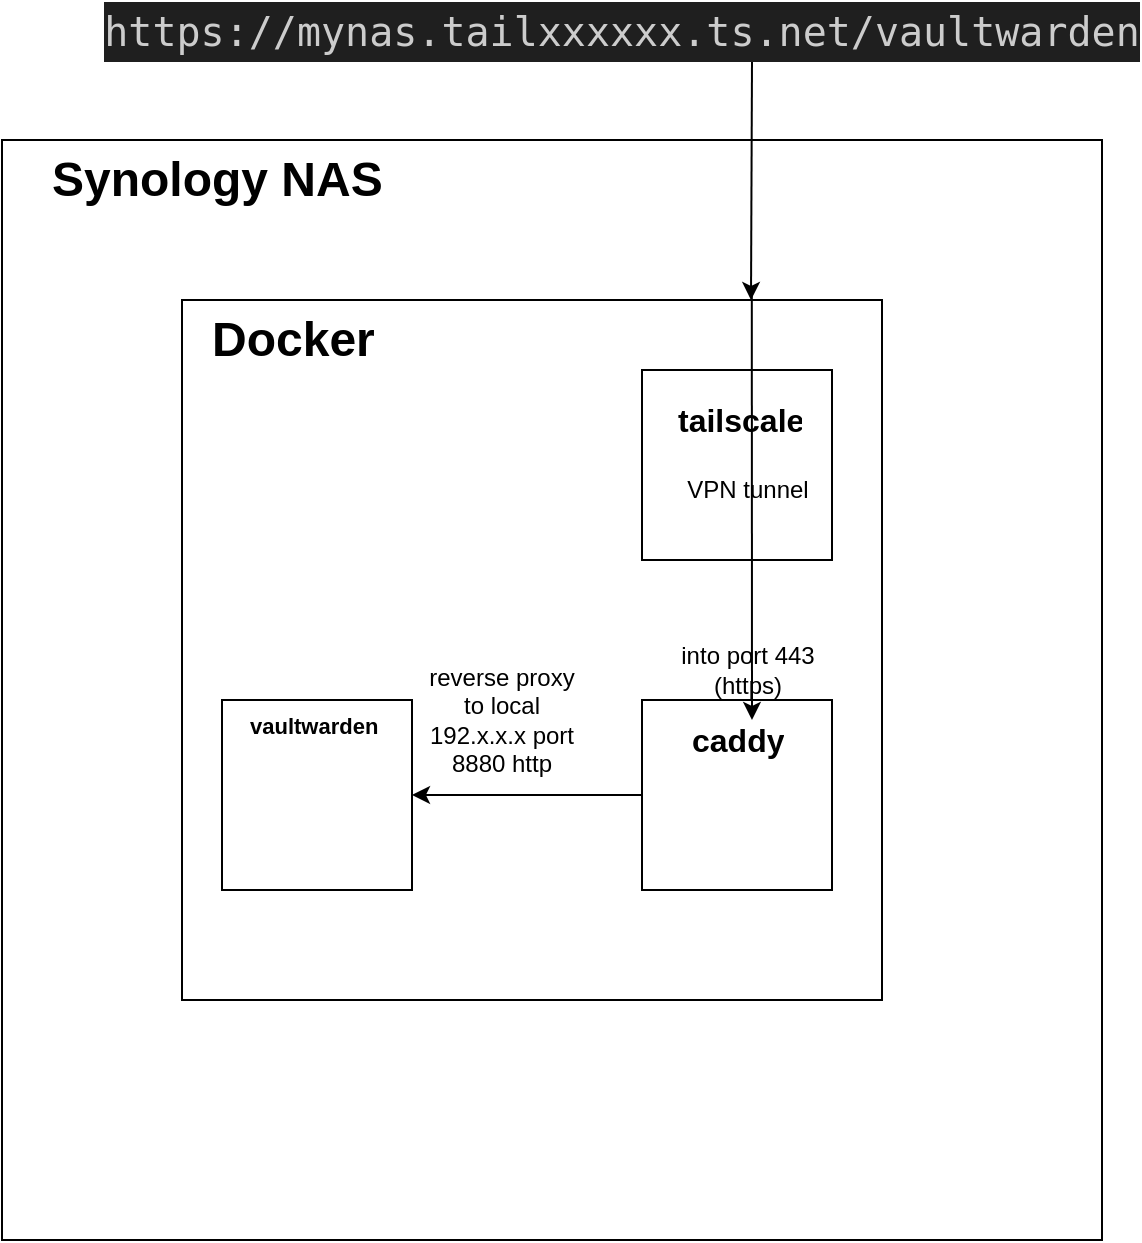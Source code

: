 <mxfile version="22.1.16" type="device">
  <diagram name="Page-1" id="kbW7EViHJdm7uRLBGNEE">
    <mxGraphModel dx="2074" dy="1135" grid="1" gridSize="10" guides="1" tooltips="1" connect="1" arrows="1" fold="1" page="1" pageScale="1" pageWidth="827" pageHeight="1169" math="0" shadow="0">
      <root>
        <mxCell id="0" />
        <mxCell id="1" parent="0" />
        <mxCell id="V565z-G3xUs5O00be6KH-1" value="" style="whiteSpace=wrap;html=1;aspect=fixed;" vertex="1" parent="1">
          <mxGeometry x="130" y="470" width="550" height="550" as="geometry" />
        </mxCell>
        <mxCell id="V565z-G3xUs5O00be6KH-2" value="&lt;h1&gt;Synology NAS&lt;/h1&gt;" style="text;html=1;strokeColor=none;fillColor=none;spacing=5;spacingTop=-20;whiteSpace=wrap;overflow=hidden;rounded=0;" vertex="1" parent="1">
          <mxGeometry x="150" y="470" width="180" height="40" as="geometry" />
        </mxCell>
        <mxCell id="V565z-G3xUs5O00be6KH-4" value="" style="whiteSpace=wrap;html=1;aspect=fixed;" vertex="1" parent="1">
          <mxGeometry x="220" y="550" width="350" height="350" as="geometry" />
        </mxCell>
        <mxCell id="V565z-G3xUs5O00be6KH-6" value="&lt;h1&gt;Docker&lt;/h1&gt;" style="text;html=1;strokeColor=none;fillColor=none;spacing=5;spacingTop=-20;whiteSpace=wrap;overflow=hidden;rounded=0;" vertex="1" parent="1">
          <mxGeometry x="230" y="550" width="90" height="30" as="geometry" />
        </mxCell>
        <mxCell id="V565z-G3xUs5O00be6KH-8" value="" style="whiteSpace=wrap;html=1;aspect=fixed;" vertex="1" parent="1">
          <mxGeometry x="450" y="585" width="95" height="95" as="geometry" />
        </mxCell>
        <mxCell id="V565z-G3xUs5O00be6KH-9" value="" style="whiteSpace=wrap;html=1;aspect=fixed;" vertex="1" parent="1">
          <mxGeometry x="450" y="750" width="95" height="95" as="geometry" />
        </mxCell>
        <mxCell id="V565z-G3xUs5O00be6KH-11" value="&lt;h1 style=&quot;font-size: 16px;&quot;&gt;tailscale&lt;/h1&gt;" style="text;html=1;strokeColor=none;fillColor=none;spacing=5;spacingTop=-20;whiteSpace=wrap;overflow=hidden;rounded=0;fontSize=16;" vertex="1" parent="1">
          <mxGeometry x="462.5" y="600" width="70" height="20" as="geometry" />
        </mxCell>
        <mxCell id="V565z-G3xUs5O00be6KH-12" value="&lt;h1 style=&quot;font-size: 16px;&quot;&gt;caddy&lt;/h1&gt;" style="text;html=1;strokeColor=none;fillColor=none;spacing=5;spacingTop=-20;whiteSpace=wrap;overflow=hidden;rounded=0;fontSize=16;" vertex="1" parent="1">
          <mxGeometry x="470" y="760" width="70" height="20" as="geometry" />
        </mxCell>
        <mxCell id="V565z-G3xUs5O00be6KH-13" value="" style="endArrow=classic;html=1;rounded=0;" edge="1" parent="1">
          <mxGeometry width="50" height="50" relative="1" as="geometry">
            <mxPoint x="505" y="430" as="sourcePoint" />
            <mxPoint x="504.5" y="550" as="targetPoint" />
          </mxGeometry>
        </mxCell>
        <mxCell id="V565z-G3xUs5O00be6KH-15" value="&lt;div style=&quot;color: rgb(204, 204, 204); background-color: rgb(31, 31, 31); font-family: &amp;quot;Anonymous Pro&amp;quot;, monospace, Menlo, Monaco, &amp;quot;Courier New&amp;quot;, monospace; font-size: 20px; line-height: 30px;&quot;&gt;https://mynas.tailxxxxxx.ts.net/vaultwarden&lt;/div&gt;" style="text;html=1;strokeColor=none;fillColor=none;align=center;verticalAlign=middle;whiteSpace=wrap;rounded=0;" vertex="1" parent="1">
          <mxGeometry x="270" y="400" width="340" height="30" as="geometry" />
        </mxCell>
        <mxCell id="V565z-G3xUs5O00be6KH-16" value="" style="whiteSpace=wrap;html=1;aspect=fixed;" vertex="1" parent="1">
          <mxGeometry x="240" y="750" width="95" height="95" as="geometry" />
        </mxCell>
        <mxCell id="V565z-G3xUs5O00be6KH-17" value="&lt;h1 style=&quot;font-size: 11px;&quot;&gt;vaultwarden&lt;/h1&gt;" style="text;html=1;strokeColor=none;fillColor=none;spacing=5;spacingTop=-20;whiteSpace=wrap;overflow=hidden;rounded=0;fontSize=11;" vertex="1" parent="1">
          <mxGeometry x="248.75" y="760" width="77.5" height="20" as="geometry" />
        </mxCell>
        <mxCell id="V565z-G3xUs5O00be6KH-18" value="" style="endArrow=classic;html=1;rounded=0;exitX=0.814;exitY=-0.006;exitDx=0;exitDy=0;exitPerimeter=0;" edge="1" parent="1" source="V565z-G3xUs5O00be6KH-4" target="V565z-G3xUs5O00be6KH-12">
          <mxGeometry width="50" height="50" relative="1" as="geometry">
            <mxPoint x="390" y="600" as="sourcePoint" />
            <mxPoint x="440" y="550" as="targetPoint" />
          </mxGeometry>
        </mxCell>
        <mxCell id="V565z-G3xUs5O00be6KH-19" value="VPN tunnel" style="text;html=1;strokeColor=none;fillColor=none;align=center;verticalAlign=middle;whiteSpace=wrap;rounded=0;fontSize=12;" vertex="1" parent="1">
          <mxGeometry x="462.5" y="630" width="80" height="30" as="geometry" />
        </mxCell>
        <mxCell id="V565z-G3xUs5O00be6KH-20" value="into port 443 (https)" style="text;html=1;strokeColor=none;fillColor=none;align=center;verticalAlign=middle;whiteSpace=wrap;rounded=0;fontSize=12;" vertex="1" parent="1">
          <mxGeometry x="462.5" y="720" width="80" height="30" as="geometry" />
        </mxCell>
        <mxCell id="V565z-G3xUs5O00be6KH-21" value="" style="endArrow=classic;html=1;rounded=0;entryX=1;entryY=0.5;entryDx=0;entryDy=0;exitX=0;exitY=0.5;exitDx=0;exitDy=0;" edge="1" parent="1" source="V565z-G3xUs5O00be6KH-9" target="V565z-G3xUs5O00be6KH-16">
          <mxGeometry width="50" height="50" relative="1" as="geometry">
            <mxPoint x="390" y="600" as="sourcePoint" />
            <mxPoint x="440" y="550" as="targetPoint" />
          </mxGeometry>
        </mxCell>
        <mxCell id="V565z-G3xUs5O00be6KH-22" value="reverse proxy&lt;br&gt;to local 192.x.x.x port 8880 http" style="text;html=1;strokeColor=none;fillColor=none;align=center;verticalAlign=middle;whiteSpace=wrap;rounded=0;fontSize=12;" vertex="1" parent="1">
          <mxGeometry x="340" y="720" width="80" height="80" as="geometry" />
        </mxCell>
      </root>
    </mxGraphModel>
  </diagram>
</mxfile>
